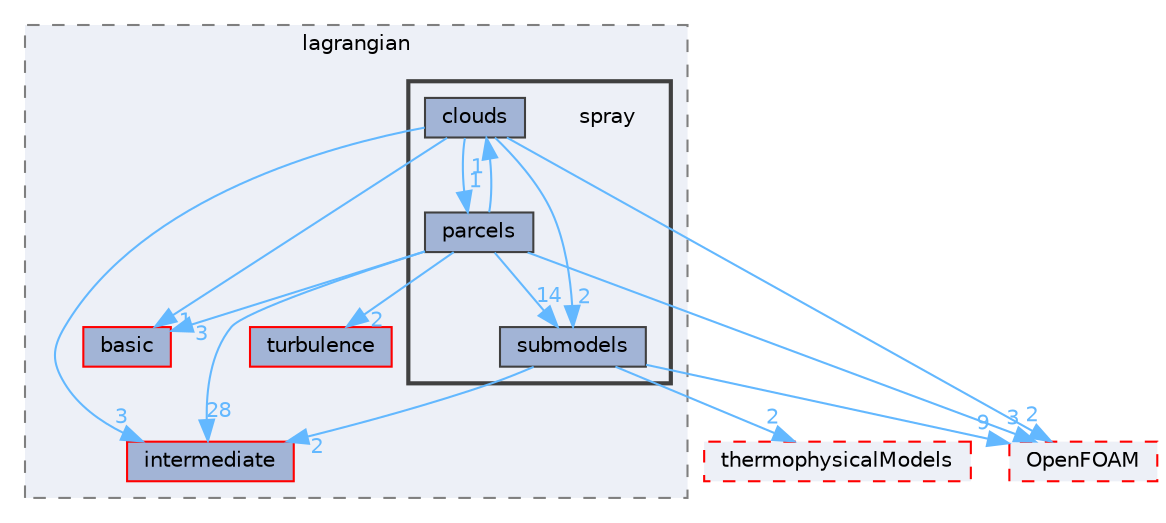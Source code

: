 digraph "src/lagrangian/spray"
{
 // LATEX_PDF_SIZE
  bgcolor="transparent";
  edge [fontname=Helvetica,fontsize=10,labelfontname=Helvetica,labelfontsize=10];
  node [fontname=Helvetica,fontsize=10,shape=box,height=0.2,width=0.4];
  compound=true
  subgraph clusterdir_f8c25efc4b6f6a8502a42d5af7554d23 {
    graph [ bgcolor="#edf0f7", pencolor="grey50", label="lagrangian", fontname=Helvetica,fontsize=10 style="filled,dashed", URL="dir_f8c25efc4b6f6a8502a42d5af7554d23.html",tooltip=""]
  dir_43bc749440adff70c5addf058ea4a468 [label="turbulence", fillcolor="#a2b4d6", color="red", style="filled", URL="dir_43bc749440adff70c5addf058ea4a468.html",tooltip=""];
  dir_584e0ab0901b4327f36f4285cac7f2f8 [label="basic", fillcolor="#a2b4d6", color="red", style="filled", URL="dir_584e0ab0901b4327f36f4285cac7f2f8.html",tooltip=""];
  dir_d3c32a493136c130c1f0d51f4f35c297 [label="intermediate", fillcolor="#a2b4d6", color="red", style="filled", URL="dir_d3c32a493136c130c1f0d51f4f35c297.html",tooltip=""];
  subgraph clusterdir_3b5845e7b77836e95b25ac2dbb8dfd76 {
    graph [ bgcolor="#edf0f7", pencolor="grey25", label="", fontname=Helvetica,fontsize=10 style="filled,bold", URL="dir_3b5845e7b77836e95b25ac2dbb8dfd76.html",tooltip=""]
    dir_3b5845e7b77836e95b25ac2dbb8dfd76 [shape=plaintext, label="spray"];
  dir_ed7d07d36d0c4a75c3b032fd5363667e [label="clouds", fillcolor="#a2b4d6", color="grey25", style="filled", URL="dir_ed7d07d36d0c4a75c3b032fd5363667e.html",tooltip=""];
  dir_46bcd1cc5ad1266aa843ad36266de079 [label="parcels", fillcolor="#a2b4d6", color="grey25", style="filled", URL="dir_46bcd1cc5ad1266aa843ad36266de079.html",tooltip=""];
  dir_03a209607acdac05f1cb82250460b2d6 [label="submodels", fillcolor="#a2b4d6", color="grey25", style="filled", URL="dir_03a209607acdac05f1cb82250460b2d6.html",tooltip=""];
  }
  }
  dir_2778d089ec5c4f66810b11f753867003 [label="thermophysicalModels", fillcolor="#edf0f7", color="red", style="filled,dashed", URL="dir_2778d089ec5c4f66810b11f753867003.html",tooltip=""];
  dir_c5473ff19b20e6ec4dfe5c310b3778a8 [label="OpenFOAM", fillcolor="#edf0f7", color="red", style="filled,dashed", URL="dir_c5473ff19b20e6ec4dfe5c310b3778a8.html",tooltip=""];
  dir_ed7d07d36d0c4a75c3b032fd5363667e->dir_46bcd1cc5ad1266aa843ad36266de079 [headlabel="1", labeldistance=1.5 headhref="dir_000509_002786.html" href="dir_000509_002786.html" color="steelblue1" fontcolor="steelblue1"];
  dir_ed7d07d36d0c4a75c3b032fd5363667e->dir_584e0ab0901b4327f36f4285cac7f2f8 [headlabel="1", labeldistance=1.5 headhref="dir_000509_000211.html" href="dir_000509_000211.html" color="steelblue1" fontcolor="steelblue1"];
  dir_ed7d07d36d0c4a75c3b032fd5363667e->dir_d3c32a493136c130c1f0d51f4f35c297 [headlabel="3", labeldistance=1.5 headhref="dir_000509_001913.html" href="dir_000509_001913.html" color="steelblue1" fontcolor="steelblue1"];
  dir_ed7d07d36d0c4a75c3b032fd5363667e->dir_c5473ff19b20e6ec4dfe5c310b3778a8 [headlabel="2", labeldistance=1.5 headhref="dir_000509_002695.html" href="dir_000509_002695.html" color="steelblue1" fontcolor="steelblue1"];
  dir_ed7d07d36d0c4a75c3b032fd5363667e->dir_03a209607acdac05f1cb82250460b2d6 [headlabel="2", labeldistance=1.5 headhref="dir_000509_003802.html" href="dir_000509_003802.html" color="steelblue1" fontcolor="steelblue1"];
  dir_46bcd1cc5ad1266aa843ad36266de079->dir_03a209607acdac05f1cb82250460b2d6 [headlabel="14", labeldistance=1.5 headhref="dir_002786_003802.html" href="dir_002786_003802.html" color="steelblue1" fontcolor="steelblue1"];
  dir_46bcd1cc5ad1266aa843ad36266de079->dir_43bc749440adff70c5addf058ea4a468 [headlabel="2", labeldistance=1.5 headhref="dir_002786_004135.html" href="dir_002786_004135.html" color="steelblue1" fontcolor="steelblue1"];
  dir_46bcd1cc5ad1266aa843ad36266de079->dir_584e0ab0901b4327f36f4285cac7f2f8 [headlabel="3", labeldistance=1.5 headhref="dir_002786_000211.html" href="dir_002786_000211.html" color="steelblue1" fontcolor="steelblue1"];
  dir_46bcd1cc5ad1266aa843ad36266de079->dir_c5473ff19b20e6ec4dfe5c310b3778a8 [headlabel="3", labeldistance=1.5 headhref="dir_002786_002695.html" href="dir_002786_002695.html" color="steelblue1" fontcolor="steelblue1"];
  dir_46bcd1cc5ad1266aa843ad36266de079->dir_d3c32a493136c130c1f0d51f4f35c297 [headlabel="28", labeldistance=1.5 headhref="dir_002786_001913.html" href="dir_002786_001913.html" color="steelblue1" fontcolor="steelblue1"];
  dir_46bcd1cc5ad1266aa843ad36266de079->dir_ed7d07d36d0c4a75c3b032fd5363667e [headlabel="1", labeldistance=1.5 headhref="dir_002786_000509.html" href="dir_002786_000509.html" color="steelblue1" fontcolor="steelblue1"];
  dir_03a209607acdac05f1cb82250460b2d6->dir_2778d089ec5c4f66810b11f753867003 [headlabel="2", labeldistance=1.5 headhref="dir_003802_004022.html" href="dir_003802_004022.html" color="steelblue1" fontcolor="steelblue1"];
  dir_03a209607acdac05f1cb82250460b2d6->dir_c5473ff19b20e6ec4dfe5c310b3778a8 [headlabel="9", labeldistance=1.5 headhref="dir_003802_002695.html" href="dir_003802_002695.html" color="steelblue1" fontcolor="steelblue1"];
  dir_03a209607acdac05f1cb82250460b2d6->dir_d3c32a493136c130c1f0d51f4f35c297 [headlabel="2", labeldistance=1.5 headhref="dir_003802_001913.html" href="dir_003802_001913.html" color="steelblue1" fontcolor="steelblue1"];
}
